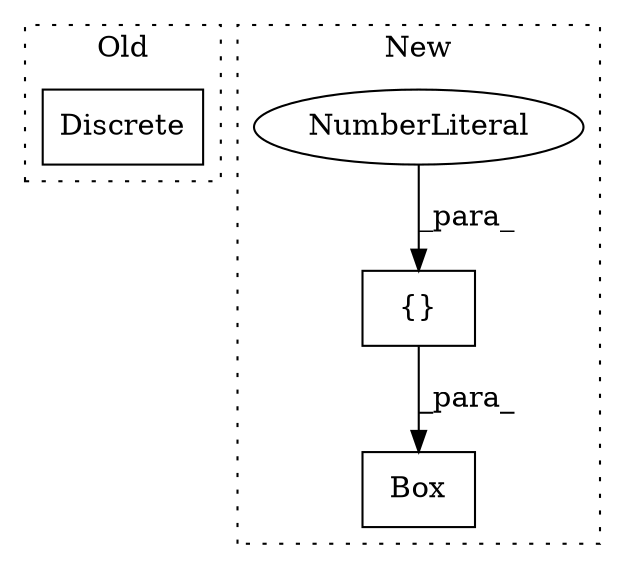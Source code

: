 digraph G {
subgraph cluster0 {
1 [label="Discrete" a="32" s="3413,3443" l="9,1" shape="box"];
label = "Old";
style="dotted";
}
subgraph cluster1 {
2 [label="Box" a="32" s="3427,3455" l="4,1" shape="box"];
3 [label="{}" a="4" s="3452,3454" l="1,1" shape="box"];
4 [label="NumberLiteral" a="34" s="3453" l="1" shape="ellipse"];
label = "New";
style="dotted";
}
3 -> 2 [label="_para_"];
4 -> 3 [label="_para_"];
}